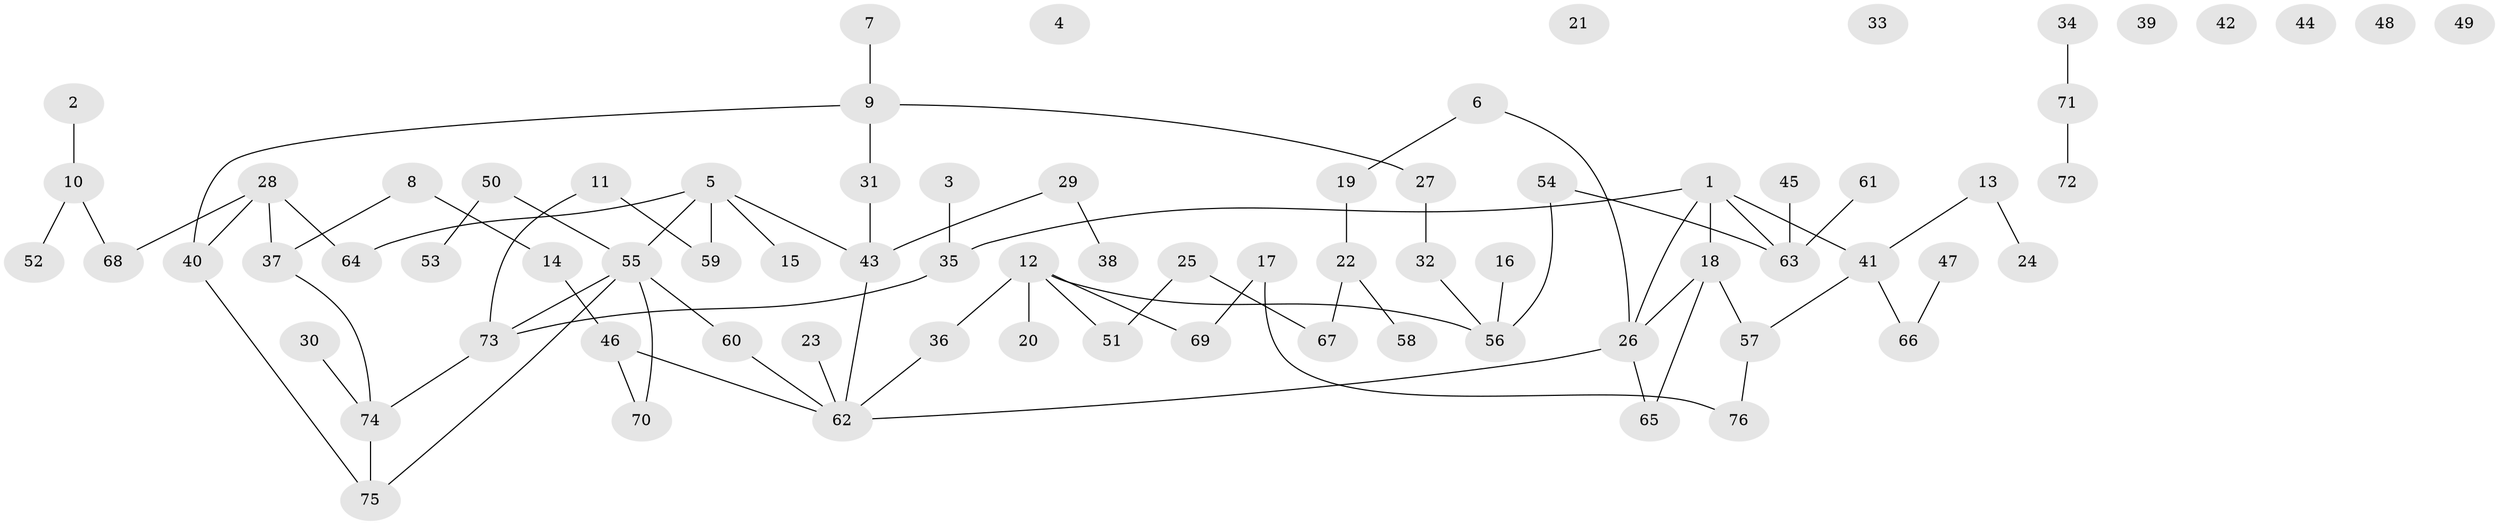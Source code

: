// coarse degree distribution, {6: 0.04, 2: 0.26, 0: 0.16, 4: 0.1, 1: 0.24, 3: 0.12, 5: 0.08}
// Generated by graph-tools (version 1.1) at 2025/41/03/06/25 10:41:21]
// undirected, 76 vertices, 82 edges
graph export_dot {
graph [start="1"]
  node [color=gray90,style=filled];
  1;
  2;
  3;
  4;
  5;
  6;
  7;
  8;
  9;
  10;
  11;
  12;
  13;
  14;
  15;
  16;
  17;
  18;
  19;
  20;
  21;
  22;
  23;
  24;
  25;
  26;
  27;
  28;
  29;
  30;
  31;
  32;
  33;
  34;
  35;
  36;
  37;
  38;
  39;
  40;
  41;
  42;
  43;
  44;
  45;
  46;
  47;
  48;
  49;
  50;
  51;
  52;
  53;
  54;
  55;
  56;
  57;
  58;
  59;
  60;
  61;
  62;
  63;
  64;
  65;
  66;
  67;
  68;
  69;
  70;
  71;
  72;
  73;
  74;
  75;
  76;
  1 -- 18;
  1 -- 26;
  1 -- 35;
  1 -- 41;
  1 -- 63;
  2 -- 10;
  3 -- 35;
  5 -- 15;
  5 -- 43;
  5 -- 55;
  5 -- 59;
  5 -- 64;
  6 -- 19;
  6 -- 26;
  7 -- 9;
  8 -- 14;
  8 -- 37;
  9 -- 27;
  9 -- 31;
  9 -- 40;
  10 -- 52;
  10 -- 68;
  11 -- 59;
  11 -- 73;
  12 -- 20;
  12 -- 36;
  12 -- 51;
  12 -- 56;
  12 -- 69;
  13 -- 24;
  13 -- 41;
  14 -- 46;
  16 -- 56;
  17 -- 69;
  17 -- 76;
  18 -- 26;
  18 -- 57;
  18 -- 65;
  19 -- 22;
  22 -- 58;
  22 -- 67;
  23 -- 62;
  25 -- 51;
  25 -- 67;
  26 -- 62;
  26 -- 65;
  27 -- 32;
  28 -- 37;
  28 -- 40;
  28 -- 64;
  28 -- 68;
  29 -- 38;
  29 -- 43;
  30 -- 74;
  31 -- 43;
  32 -- 56;
  34 -- 71;
  35 -- 73;
  36 -- 62;
  37 -- 74;
  40 -- 75;
  41 -- 57;
  41 -- 66;
  43 -- 62;
  45 -- 63;
  46 -- 62;
  46 -- 70;
  47 -- 66;
  50 -- 53;
  50 -- 55;
  54 -- 56;
  54 -- 63;
  55 -- 60;
  55 -- 70;
  55 -- 73;
  55 -- 75;
  57 -- 76;
  60 -- 62;
  61 -- 63;
  71 -- 72;
  73 -- 74;
  74 -- 75;
}
